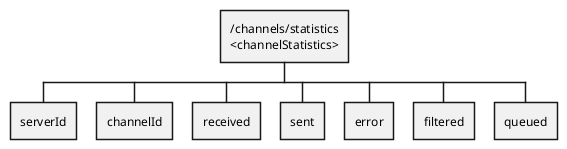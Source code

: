 @startwbs
* /channels/statistics\n<channelStatistics>
** serverId
** channelId
** received
** sent
** error
** filtered
** queued
@endwbs
